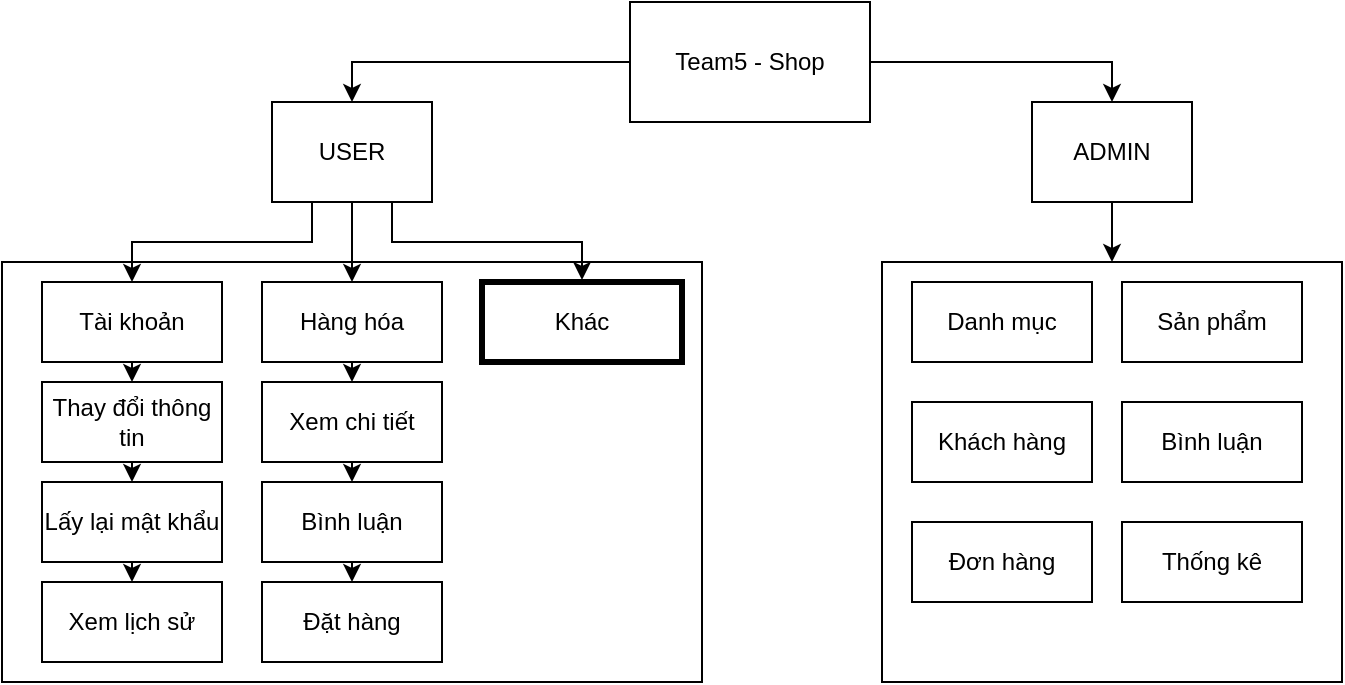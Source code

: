 <mxfile version="15.6.8" type="github">
  <diagram id="YHiz8eK2PubWd9OswhWf" name="Page-1">
    <mxGraphModel dx="929" dy="450" grid="1" gridSize="10" guides="1" tooltips="1" connect="1" arrows="1" fold="1" page="1" pageScale="1" pageWidth="827" pageHeight="1169" math="0" shadow="0">
      <root>
        <mxCell id="0" />
        <mxCell id="1" parent="0" />
        <mxCell id="F0mfFQwup7OnYFJ5PiCa-3" value="" style="rounded=0;whiteSpace=wrap;html=1;" parent="1" vertex="1">
          <mxGeometry x="40" y="180" width="350" height="210" as="geometry" />
        </mxCell>
        <mxCell id="F0mfFQwup7OnYFJ5PiCa-4" style="edgeStyle=orthogonalEdgeStyle;rounded=0;orthogonalLoop=1;jettySize=auto;html=1;exitX=0;exitY=0.5;exitDx=0;exitDy=0;entryX=0.5;entryY=0;entryDx=0;entryDy=0;" parent="1" source="F0mfFQwup7OnYFJ5PiCa-2" target="F0mfFQwup7OnYFJ5PiCa-5" edge="1">
          <mxGeometry relative="1" as="geometry" />
        </mxCell>
        <mxCell id="F0mfFQwup7OnYFJ5PiCa-8" style="edgeStyle=orthogonalEdgeStyle;rounded=0;orthogonalLoop=1;jettySize=auto;html=1;exitX=1;exitY=0.5;exitDx=0;exitDy=0;entryX=0.5;entryY=0;entryDx=0;entryDy=0;" parent="1" source="F0mfFQwup7OnYFJ5PiCa-2" target="F0mfFQwup7OnYFJ5PiCa-6" edge="1">
          <mxGeometry relative="1" as="geometry" />
        </mxCell>
        <mxCell id="F0mfFQwup7OnYFJ5PiCa-2" value="Team5 - Shop" style="rounded=0;whiteSpace=wrap;html=1;" parent="1" vertex="1">
          <mxGeometry x="354" y="50" width="120" height="60" as="geometry" />
        </mxCell>
        <mxCell id="F0mfFQwup7OnYFJ5PiCa-55" style="edgeStyle=orthogonalEdgeStyle;rounded=0;orthogonalLoop=1;jettySize=auto;html=1;exitX=0.25;exitY=1;exitDx=0;exitDy=0;entryX=0.5;entryY=0;entryDx=0;entryDy=0;" parent="1" source="F0mfFQwup7OnYFJ5PiCa-5" target="F0mfFQwup7OnYFJ5PiCa-12" edge="1">
          <mxGeometry relative="1" as="geometry" />
        </mxCell>
        <mxCell id="F0mfFQwup7OnYFJ5PiCa-59" style="edgeStyle=orthogonalEdgeStyle;rounded=0;orthogonalLoop=1;jettySize=auto;html=1;exitX=0.5;exitY=1;exitDx=0;exitDy=0;entryX=0.5;entryY=0;entryDx=0;entryDy=0;" parent="1" source="F0mfFQwup7OnYFJ5PiCa-5" target="F0mfFQwup7OnYFJ5PiCa-43" edge="1">
          <mxGeometry relative="1" as="geometry" />
        </mxCell>
        <mxCell id="F0mfFQwup7OnYFJ5PiCa-60" style="edgeStyle=orthogonalEdgeStyle;rounded=0;orthogonalLoop=1;jettySize=auto;html=1;exitX=0.75;exitY=1;exitDx=0;exitDy=0;" parent="1" source="F0mfFQwup7OnYFJ5PiCa-5" target="F0mfFQwup7OnYFJ5PiCa-52" edge="1">
          <mxGeometry relative="1" as="geometry" />
        </mxCell>
        <mxCell id="F0mfFQwup7OnYFJ5PiCa-5" value="USER" style="rounded=0;whiteSpace=wrap;html=1;" parent="1" vertex="1">
          <mxGeometry x="175" y="100" width="80" height="50" as="geometry" />
        </mxCell>
        <mxCell id="F0mfFQwup7OnYFJ5PiCa-68" style="edgeStyle=orthogonalEdgeStyle;rounded=0;orthogonalLoop=1;jettySize=auto;html=1;exitX=0.5;exitY=1;exitDx=0;exitDy=0;entryX=0.5;entryY=0;entryDx=0;entryDy=0;" parent="1" source="F0mfFQwup7OnYFJ5PiCa-6" target="F0mfFQwup7OnYFJ5PiCa-22" edge="1">
          <mxGeometry relative="1" as="geometry" />
        </mxCell>
        <mxCell id="F0mfFQwup7OnYFJ5PiCa-6" value="ADMIN" style="rounded=0;whiteSpace=wrap;html=1;" parent="1" vertex="1">
          <mxGeometry x="555" y="100" width="80" height="50" as="geometry" />
        </mxCell>
        <mxCell id="F0mfFQwup7OnYFJ5PiCa-48" style="edgeStyle=orthogonalEdgeStyle;rounded=0;orthogonalLoop=1;jettySize=auto;html=1;exitX=0.5;exitY=1;exitDx=0;exitDy=0;entryX=0.5;entryY=0;entryDx=0;entryDy=0;" parent="1" source="F0mfFQwup7OnYFJ5PiCa-10" target="F0mfFQwup7OnYFJ5PiCa-47" edge="1">
          <mxGeometry relative="1" as="geometry" />
        </mxCell>
        <mxCell id="F0mfFQwup7OnYFJ5PiCa-10" value="Xem chi tiết" style="rounded=0;whiteSpace=wrap;html=1;" parent="1" vertex="1">
          <mxGeometry x="170" y="240" width="90" height="40" as="geometry" />
        </mxCell>
        <mxCell id="F0mfFQwup7OnYFJ5PiCa-53" style="edgeStyle=orthogonalEdgeStyle;rounded=0;orthogonalLoop=1;jettySize=auto;html=1;exitX=0.5;exitY=1;exitDx=0;exitDy=0;entryX=0.5;entryY=0;entryDx=0;entryDy=0;" parent="1" source="F0mfFQwup7OnYFJ5PiCa-11" target="F0mfFQwup7OnYFJ5PiCa-16" edge="1">
          <mxGeometry relative="1" as="geometry" />
        </mxCell>
        <mxCell id="F0mfFQwup7OnYFJ5PiCa-11" value="Thay đổi thông tin" style="rounded=0;whiteSpace=wrap;html=1;" parent="1" vertex="1">
          <mxGeometry x="60" y="240" width="90" height="40" as="geometry" />
        </mxCell>
        <mxCell id="F0mfFQwup7OnYFJ5PiCa-51" style="edgeStyle=orthogonalEdgeStyle;rounded=0;orthogonalLoop=1;jettySize=auto;html=1;exitX=0.5;exitY=1;exitDx=0;exitDy=0;entryX=0.5;entryY=0;entryDx=0;entryDy=0;" parent="1" source="F0mfFQwup7OnYFJ5PiCa-12" target="F0mfFQwup7OnYFJ5PiCa-11" edge="1">
          <mxGeometry relative="1" as="geometry" />
        </mxCell>
        <mxCell id="F0mfFQwup7OnYFJ5PiCa-12" value="Tài khoản" style="rounded=0;whiteSpace=wrap;html=1;" parent="1" vertex="1">
          <mxGeometry x="60" y="190" width="90" height="40" as="geometry" />
        </mxCell>
        <mxCell id="F0mfFQwup7OnYFJ5PiCa-72" style="edgeStyle=orthogonalEdgeStyle;rounded=0;orthogonalLoop=1;jettySize=auto;html=1;exitX=0.5;exitY=1;exitDx=0;exitDy=0;entryX=0.5;entryY=0;entryDx=0;entryDy=0;" parent="1" source="F0mfFQwup7OnYFJ5PiCa-16" target="F0mfFQwup7OnYFJ5PiCa-70" edge="1">
          <mxGeometry relative="1" as="geometry" />
        </mxCell>
        <mxCell id="F0mfFQwup7OnYFJ5PiCa-16" value="Lấy lại mật khẩu" style="rounded=0;whiteSpace=wrap;html=1;" parent="1" vertex="1">
          <mxGeometry x="60" y="290" width="90" height="40" as="geometry" />
        </mxCell>
        <mxCell id="F0mfFQwup7OnYFJ5PiCa-22" value="" style="rounded=0;whiteSpace=wrap;html=1;" parent="1" vertex="1">
          <mxGeometry x="480" y="180" width="230" height="210" as="geometry" />
        </mxCell>
        <mxCell id="F0mfFQwup7OnYFJ5PiCa-33" style="edgeStyle=orthogonalEdgeStyle;rounded=0;orthogonalLoop=1;jettySize=auto;html=1;exitX=0.5;exitY=1;exitDx=0;exitDy=0;" parent="1" source="F0mfFQwup7OnYFJ5PiCa-10" target="F0mfFQwup7OnYFJ5PiCa-10" edge="1">
          <mxGeometry relative="1" as="geometry" />
        </mxCell>
        <mxCell id="F0mfFQwup7OnYFJ5PiCa-46" style="edgeStyle=orthogonalEdgeStyle;rounded=0;orthogonalLoop=1;jettySize=auto;html=1;exitX=0.5;exitY=1;exitDx=0;exitDy=0;entryX=0.5;entryY=0;entryDx=0;entryDy=0;" parent="1" source="F0mfFQwup7OnYFJ5PiCa-43" target="F0mfFQwup7OnYFJ5PiCa-10" edge="1">
          <mxGeometry relative="1" as="geometry" />
        </mxCell>
        <mxCell id="F0mfFQwup7OnYFJ5PiCa-43" value="Hàng hóa" style="rounded=0;whiteSpace=wrap;html=1;" parent="1" vertex="1">
          <mxGeometry x="170" y="190" width="90" height="40" as="geometry" />
        </mxCell>
        <mxCell id="F0mfFQwup7OnYFJ5PiCa-71" style="edgeStyle=orthogonalEdgeStyle;rounded=0;orthogonalLoop=1;jettySize=auto;html=1;exitX=0.5;exitY=1;exitDx=0;exitDy=0;entryX=0.5;entryY=0;entryDx=0;entryDy=0;" parent="1" source="F0mfFQwup7OnYFJ5PiCa-47" target="F0mfFQwup7OnYFJ5PiCa-69" edge="1">
          <mxGeometry relative="1" as="geometry" />
        </mxCell>
        <mxCell id="F0mfFQwup7OnYFJ5PiCa-47" value="Bình luận" style="rounded=0;whiteSpace=wrap;html=1;" parent="1" vertex="1">
          <mxGeometry x="170" y="290" width="90" height="40" as="geometry" />
        </mxCell>
        <mxCell id="F0mfFQwup7OnYFJ5PiCa-52" value="Khác" style="rounded=0;whiteSpace=wrap;html=1;strokeWidth=3;perimeterSpacing=1;" parent="1" vertex="1">
          <mxGeometry x="280" y="190" width="100" height="40" as="geometry" />
        </mxCell>
        <mxCell id="F0mfFQwup7OnYFJ5PiCa-61" value="Danh mục" style="rounded=0;whiteSpace=wrap;html=1;" parent="1" vertex="1">
          <mxGeometry x="495" y="190" width="90" height="40" as="geometry" />
        </mxCell>
        <mxCell id="F0mfFQwup7OnYFJ5PiCa-62" value="Sản phẩm" style="rounded=0;whiteSpace=wrap;html=1;" parent="1" vertex="1">
          <mxGeometry x="600" y="190" width="90" height="40" as="geometry" />
        </mxCell>
        <mxCell id="F0mfFQwup7OnYFJ5PiCa-63" value="Khách hàng" style="rounded=0;whiteSpace=wrap;html=1;" parent="1" vertex="1">
          <mxGeometry x="495" y="250" width="90" height="40" as="geometry" />
        </mxCell>
        <mxCell id="F0mfFQwup7OnYFJ5PiCa-65" value="Bình luận" style="rounded=0;whiteSpace=wrap;html=1;" parent="1" vertex="1">
          <mxGeometry x="600" y="250" width="90" height="40" as="geometry" />
        </mxCell>
        <mxCell id="F0mfFQwup7OnYFJ5PiCa-66" value="Thống kê" style="rounded=0;whiteSpace=wrap;html=1;" parent="1" vertex="1">
          <mxGeometry x="600" y="310" width="90" height="40" as="geometry" />
        </mxCell>
        <mxCell id="F0mfFQwup7OnYFJ5PiCa-67" value="Đơn hàng" style="rounded=0;whiteSpace=wrap;html=1;" parent="1" vertex="1">
          <mxGeometry x="495" y="310" width="90" height="40" as="geometry" />
        </mxCell>
        <mxCell id="F0mfFQwup7OnYFJ5PiCa-69" value="Đặt hàng" style="rounded=0;whiteSpace=wrap;html=1;" parent="1" vertex="1">
          <mxGeometry x="170" y="340" width="90" height="40" as="geometry" />
        </mxCell>
        <mxCell id="F0mfFQwup7OnYFJ5PiCa-70" value="Xem lịch sử" style="rounded=0;whiteSpace=wrap;html=1;" parent="1" vertex="1">
          <mxGeometry x="60" y="340" width="90" height="40" as="geometry" />
        </mxCell>
      </root>
    </mxGraphModel>
  </diagram>
</mxfile>

